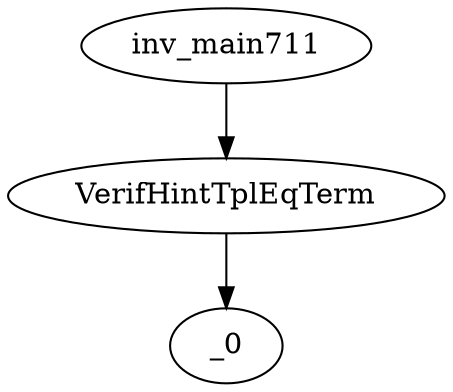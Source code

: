 digraph dag {
0 [label="inv_main711"];
1 [label="VerifHintTplEqTerm"];
2 [label="_0"];
0->1
1 -> 2
}
